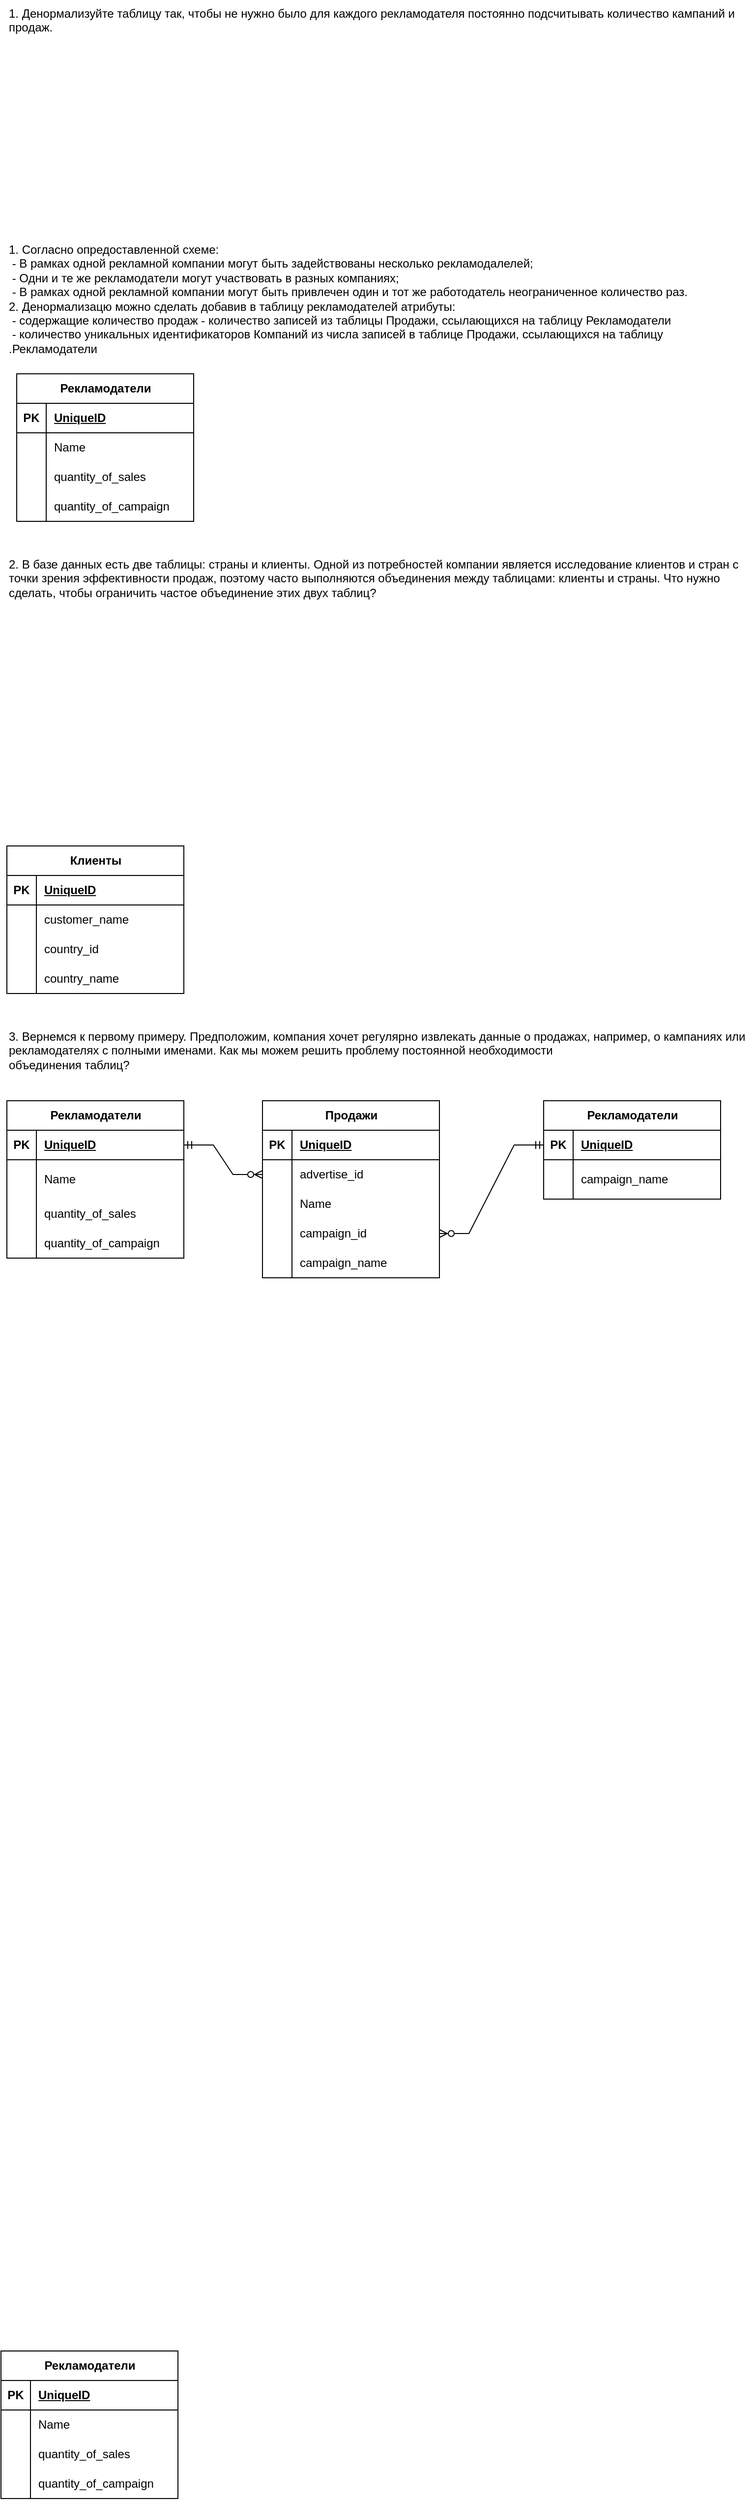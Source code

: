 <mxfile version="22.1.2" type="device">
  <diagram name="Page-1" id="IBVhz5NAAztP9uEUyxDr">
    <mxGraphModel dx="1036" dy="613" grid="1" gridSize="10" guides="1" tooltips="1" connect="1" arrows="1" fold="1" page="1" pageScale="1" pageWidth="827" pageHeight="1169" math="0" shadow="0">
      <root>
        <mxCell id="0" />
        <mxCell id="1" parent="0" />
        <mxCell id="XE4LvANrbud8pQ1CcPTx-1" value="" style="shape=image;verticalLabelPosition=bottom;labelBackgroundColor=default;verticalAlign=top;aspect=fixed;imageAspect=0;image=https://gbcdn.mrgcdn.ru/uploads/asset/5732995/attachment/f56bbfaf4494873810597eeeb5fbe258.jpeg;" vertex="1" parent="1">
          <mxGeometry x="40" y="680" width="546" height="192" as="geometry" />
        </mxCell>
        <mxCell id="XE4LvANrbud8pQ1CcPTx-2" value="" style="shape=image;verticalLabelPosition=bottom;labelBackgroundColor=default;verticalAlign=top;aspect=fixed;imageAspect=0;image=https://gbcdn.mrgcdn.ru/uploads/asset/5732991/attachment/9f01c529f0f11cb7a8f5499819c8b898.jpeg;" vertex="1" parent="1">
          <mxGeometry x="40" y="100" width="760" height="168" as="geometry" />
        </mxCell>
        <mxCell id="XE4LvANrbud8pQ1CcPTx-3" value="&lt;div&gt;1. Денормализуйте таблицу так, чтобы не нужно было для каждого рекламодателя постоянно подсчитывать количество кампаний и продаж.&lt;/div&gt;" style="text;html=1;strokeColor=none;fillColor=none;align=left;verticalAlign=top;whiteSpace=wrap;rounded=0;" vertex="1" parent="1">
          <mxGeometry x="40" y="40" width="760" height="50" as="geometry" />
        </mxCell>
        <mxCell id="XE4LvANrbud8pQ1CcPTx-4" value="&lt;div&gt;&lt;span style=&quot;background-color: initial;&quot;&gt;2. В базе данных есть две таблицы: страны и клиенты. Одной из потребностей компании является исследование клиентов и стран с точки зрения эффективности продаж, поэтому часто выполняются объединения между таблицами: клиенты и страны. Что нужно сделать, чтобы ограничить частое объединение этих двух таблиц?&lt;/span&gt;&lt;br&gt;&lt;/div&gt;&lt;div&gt;&lt;br&gt;&lt;/div&gt;" style="text;html=1;strokeColor=none;fillColor=none;align=left;verticalAlign=top;whiteSpace=wrap;rounded=0;" vertex="1" parent="1">
          <mxGeometry x="40" y="600" width="760" height="70" as="geometry" />
        </mxCell>
        <mxCell id="XE4LvANrbud8pQ1CcPTx-6" value="&lt;div&gt;&lt;span style=&quot;background-color: initial;&quot;&gt;3. Вернемся к первому примеру. Предположим, компания хочет регулярно извлекать данные о продажах, например, о кампаниях или рекламодателях с полными именами. Как мы можем решить проблему постоянной необходимости&lt;/span&gt;&lt;br&gt;&lt;/div&gt;&lt;div&gt;объединения таблиц?&lt;/div&gt;" style="text;html=1;strokeColor=none;fillColor=none;align=left;verticalAlign=top;whiteSpace=wrap;rounded=0;" vertex="1" parent="1">
          <mxGeometry x="40" y="1080" width="760" height="60" as="geometry" />
        </mxCell>
        <mxCell id="XE4LvANrbud8pQ1CcPTx-7" value="Рекламодатели" style="shape=table;startSize=30;container=1;collapsible=1;childLayout=tableLayout;fixedRows=1;rowLines=0;fontStyle=1;align=center;resizeLast=1;html=1;" vertex="1" parent="1">
          <mxGeometry x="50" y="420" width="180" height="150" as="geometry" />
        </mxCell>
        <mxCell id="XE4LvANrbud8pQ1CcPTx-8" value="" style="shape=tableRow;horizontal=0;startSize=0;swimlaneHead=0;swimlaneBody=0;fillColor=none;collapsible=0;dropTarget=0;points=[[0,0.5],[1,0.5]];portConstraint=eastwest;top=0;left=0;right=0;bottom=1;" vertex="1" parent="XE4LvANrbud8pQ1CcPTx-7">
          <mxGeometry y="30" width="180" height="30" as="geometry" />
        </mxCell>
        <mxCell id="XE4LvANrbud8pQ1CcPTx-9" value="PK" style="shape=partialRectangle;connectable=0;fillColor=none;top=0;left=0;bottom=0;right=0;fontStyle=1;overflow=hidden;whiteSpace=wrap;html=1;" vertex="1" parent="XE4LvANrbud8pQ1CcPTx-8">
          <mxGeometry width="30" height="30" as="geometry">
            <mxRectangle width="30" height="30" as="alternateBounds" />
          </mxGeometry>
        </mxCell>
        <mxCell id="XE4LvANrbud8pQ1CcPTx-10" value="UniqueID" style="shape=partialRectangle;connectable=0;fillColor=none;top=0;left=0;bottom=0;right=0;align=left;spacingLeft=6;fontStyle=5;overflow=hidden;whiteSpace=wrap;html=1;" vertex="1" parent="XE4LvANrbud8pQ1CcPTx-8">
          <mxGeometry x="30" width="150" height="30" as="geometry">
            <mxRectangle width="150" height="30" as="alternateBounds" />
          </mxGeometry>
        </mxCell>
        <mxCell id="XE4LvANrbud8pQ1CcPTx-11" value="" style="shape=tableRow;horizontal=0;startSize=0;swimlaneHead=0;swimlaneBody=0;fillColor=none;collapsible=0;dropTarget=0;points=[[0,0.5],[1,0.5]];portConstraint=eastwest;top=0;left=0;right=0;bottom=0;" vertex="1" parent="XE4LvANrbud8pQ1CcPTx-7">
          <mxGeometry y="60" width="180" height="30" as="geometry" />
        </mxCell>
        <mxCell id="XE4LvANrbud8pQ1CcPTx-12" value="" style="shape=partialRectangle;connectable=0;fillColor=none;top=0;left=0;bottom=0;right=0;editable=1;overflow=hidden;whiteSpace=wrap;html=1;" vertex="1" parent="XE4LvANrbud8pQ1CcPTx-11">
          <mxGeometry width="30" height="30" as="geometry">
            <mxRectangle width="30" height="30" as="alternateBounds" />
          </mxGeometry>
        </mxCell>
        <mxCell id="XE4LvANrbud8pQ1CcPTx-13" value="Name" style="shape=partialRectangle;connectable=0;fillColor=none;top=0;left=0;bottom=0;right=0;align=left;spacingLeft=6;overflow=hidden;whiteSpace=wrap;html=1;" vertex="1" parent="XE4LvANrbud8pQ1CcPTx-11">
          <mxGeometry x="30" width="150" height="30" as="geometry">
            <mxRectangle width="150" height="30" as="alternateBounds" />
          </mxGeometry>
        </mxCell>
        <mxCell id="XE4LvANrbud8pQ1CcPTx-14" value="" style="shape=tableRow;horizontal=0;startSize=0;swimlaneHead=0;swimlaneBody=0;fillColor=none;collapsible=0;dropTarget=0;points=[[0,0.5],[1,0.5]];portConstraint=eastwest;top=0;left=0;right=0;bottom=0;" vertex="1" parent="XE4LvANrbud8pQ1CcPTx-7">
          <mxGeometry y="90" width="180" height="30" as="geometry" />
        </mxCell>
        <mxCell id="XE4LvANrbud8pQ1CcPTx-15" value="" style="shape=partialRectangle;connectable=0;fillColor=none;top=0;left=0;bottom=0;right=0;editable=1;overflow=hidden;whiteSpace=wrap;html=1;" vertex="1" parent="XE4LvANrbud8pQ1CcPTx-14">
          <mxGeometry width="30" height="30" as="geometry">
            <mxRectangle width="30" height="30" as="alternateBounds" />
          </mxGeometry>
        </mxCell>
        <mxCell id="XE4LvANrbud8pQ1CcPTx-16" value="quantity_of_sales" style="shape=partialRectangle;connectable=0;fillColor=none;top=0;left=0;bottom=0;right=0;align=left;spacingLeft=6;overflow=hidden;whiteSpace=wrap;html=1;" vertex="1" parent="XE4LvANrbud8pQ1CcPTx-14">
          <mxGeometry x="30" width="150" height="30" as="geometry">
            <mxRectangle width="150" height="30" as="alternateBounds" />
          </mxGeometry>
        </mxCell>
        <mxCell id="XE4LvANrbud8pQ1CcPTx-17" value="" style="shape=tableRow;horizontal=0;startSize=0;swimlaneHead=0;swimlaneBody=0;fillColor=none;collapsible=0;dropTarget=0;points=[[0,0.5],[1,0.5]];portConstraint=eastwest;top=0;left=0;right=0;bottom=0;" vertex="1" parent="XE4LvANrbud8pQ1CcPTx-7">
          <mxGeometry y="120" width="180" height="30" as="geometry" />
        </mxCell>
        <mxCell id="XE4LvANrbud8pQ1CcPTx-18" value="" style="shape=partialRectangle;connectable=0;fillColor=none;top=0;left=0;bottom=0;right=0;editable=1;overflow=hidden;whiteSpace=wrap;html=1;" vertex="1" parent="XE4LvANrbud8pQ1CcPTx-17">
          <mxGeometry width="30" height="30" as="geometry">
            <mxRectangle width="30" height="30" as="alternateBounds" />
          </mxGeometry>
        </mxCell>
        <mxCell id="XE4LvANrbud8pQ1CcPTx-19" value="quantity_of_campaign" style="shape=partialRectangle;connectable=0;fillColor=none;top=0;left=0;bottom=0;right=0;align=left;spacingLeft=6;overflow=hidden;whiteSpace=wrap;html=1;" vertex="1" parent="XE4LvANrbud8pQ1CcPTx-17">
          <mxGeometry x="30" width="150" height="30" as="geometry">
            <mxRectangle width="150" height="30" as="alternateBounds" />
          </mxGeometry>
        </mxCell>
        <mxCell id="XE4LvANrbud8pQ1CcPTx-20" value="&lt;div&gt;1. Согласно опредоставленной схеме:&lt;/div&gt;&lt;div&gt;&amp;nbsp;- В рамках одной рекламной компании могут быть задействованы несколько рекламодалелей;&lt;/div&gt;&lt;div&gt;&amp;nbsp;- Одни и те же рекламодатели могут участвовать в разных компаниях;&lt;/div&gt;&lt;div&gt;&amp;nbsp;- В рамках одной рекламной компании могут быть привлечен один и тот же работодатель неограниченное количество раз.&lt;/div&gt;&lt;div&gt;2. Денормализацю можно сделать добавив в таблицу рекламодателей атрибуты:&lt;/div&gt;&lt;div&gt;&amp;nbsp;- содержащие количество продаж - количество записей из таблицы Продажи, ссылающихся на таблицу Рекламодатели&lt;/div&gt;&lt;div&gt;&amp;nbsp;- количество уникальных идентификаторов Компаний из числа записей в таблице Продажи, ссылающихся на таблицу .Рекламодатели&lt;/div&gt;" style="text;html=1;strokeColor=none;fillColor=none;align=left;verticalAlign=top;whiteSpace=wrap;rounded=0;" vertex="1" parent="1">
          <mxGeometry x="40" y="280" width="760" height="130" as="geometry" />
        </mxCell>
        <mxCell id="XE4LvANrbud8pQ1CcPTx-22" value="Клиенты" style="shape=table;startSize=30;container=1;collapsible=1;childLayout=tableLayout;fixedRows=1;rowLines=0;fontStyle=1;align=center;resizeLast=1;html=1;" vertex="1" parent="1">
          <mxGeometry x="40" y="900" width="180" height="150" as="geometry" />
        </mxCell>
        <mxCell id="XE4LvANrbud8pQ1CcPTx-23" value="" style="shape=tableRow;horizontal=0;startSize=0;swimlaneHead=0;swimlaneBody=0;fillColor=none;collapsible=0;dropTarget=0;points=[[0,0.5],[1,0.5]];portConstraint=eastwest;top=0;left=0;right=0;bottom=1;" vertex="1" parent="XE4LvANrbud8pQ1CcPTx-22">
          <mxGeometry y="30" width="180" height="30" as="geometry" />
        </mxCell>
        <mxCell id="XE4LvANrbud8pQ1CcPTx-24" value="PK" style="shape=partialRectangle;connectable=0;fillColor=none;top=0;left=0;bottom=0;right=0;fontStyle=1;overflow=hidden;whiteSpace=wrap;html=1;" vertex="1" parent="XE4LvANrbud8pQ1CcPTx-23">
          <mxGeometry width="30" height="30" as="geometry">
            <mxRectangle width="30" height="30" as="alternateBounds" />
          </mxGeometry>
        </mxCell>
        <mxCell id="XE4LvANrbud8pQ1CcPTx-25" value="UniqueID" style="shape=partialRectangle;connectable=0;fillColor=none;top=0;left=0;bottom=0;right=0;align=left;spacingLeft=6;fontStyle=5;overflow=hidden;whiteSpace=wrap;html=1;" vertex="1" parent="XE4LvANrbud8pQ1CcPTx-23">
          <mxGeometry x="30" width="150" height="30" as="geometry">
            <mxRectangle width="150" height="30" as="alternateBounds" />
          </mxGeometry>
        </mxCell>
        <mxCell id="XE4LvANrbud8pQ1CcPTx-26" value="" style="shape=tableRow;horizontal=0;startSize=0;swimlaneHead=0;swimlaneBody=0;fillColor=none;collapsible=0;dropTarget=0;points=[[0,0.5],[1,0.5]];portConstraint=eastwest;top=0;left=0;right=0;bottom=0;" vertex="1" parent="XE4LvANrbud8pQ1CcPTx-22">
          <mxGeometry y="60" width="180" height="30" as="geometry" />
        </mxCell>
        <mxCell id="XE4LvANrbud8pQ1CcPTx-27" value="" style="shape=partialRectangle;connectable=0;fillColor=none;top=0;left=0;bottom=0;right=0;editable=1;overflow=hidden;whiteSpace=wrap;html=1;" vertex="1" parent="XE4LvANrbud8pQ1CcPTx-26">
          <mxGeometry width="30" height="30" as="geometry">
            <mxRectangle width="30" height="30" as="alternateBounds" />
          </mxGeometry>
        </mxCell>
        <mxCell id="XE4LvANrbud8pQ1CcPTx-28" value="customer_name" style="shape=partialRectangle;connectable=0;fillColor=none;top=0;left=0;bottom=0;right=0;align=left;spacingLeft=6;overflow=hidden;whiteSpace=wrap;html=1;" vertex="1" parent="XE4LvANrbud8pQ1CcPTx-26">
          <mxGeometry x="30" width="150" height="30" as="geometry">
            <mxRectangle width="150" height="30" as="alternateBounds" />
          </mxGeometry>
        </mxCell>
        <mxCell id="XE4LvANrbud8pQ1CcPTx-29" value="" style="shape=tableRow;horizontal=0;startSize=0;swimlaneHead=0;swimlaneBody=0;fillColor=none;collapsible=0;dropTarget=0;points=[[0,0.5],[1,0.5]];portConstraint=eastwest;top=0;left=0;right=0;bottom=0;" vertex="1" parent="XE4LvANrbud8pQ1CcPTx-22">
          <mxGeometry y="90" width="180" height="30" as="geometry" />
        </mxCell>
        <mxCell id="XE4LvANrbud8pQ1CcPTx-30" value="" style="shape=partialRectangle;connectable=0;fillColor=none;top=0;left=0;bottom=0;right=0;editable=1;overflow=hidden;whiteSpace=wrap;html=1;" vertex="1" parent="XE4LvANrbud8pQ1CcPTx-29">
          <mxGeometry width="30" height="30" as="geometry">
            <mxRectangle width="30" height="30" as="alternateBounds" />
          </mxGeometry>
        </mxCell>
        <mxCell id="XE4LvANrbud8pQ1CcPTx-31" value="country_id" style="shape=partialRectangle;connectable=0;fillColor=none;top=0;left=0;bottom=0;right=0;align=left;spacingLeft=6;overflow=hidden;whiteSpace=wrap;html=1;" vertex="1" parent="XE4LvANrbud8pQ1CcPTx-29">
          <mxGeometry x="30" width="150" height="30" as="geometry">
            <mxRectangle width="150" height="30" as="alternateBounds" />
          </mxGeometry>
        </mxCell>
        <mxCell id="XE4LvANrbud8pQ1CcPTx-32" value="" style="shape=tableRow;horizontal=0;startSize=0;swimlaneHead=0;swimlaneBody=0;fillColor=none;collapsible=0;dropTarget=0;points=[[0,0.5],[1,0.5]];portConstraint=eastwest;top=0;left=0;right=0;bottom=0;" vertex="1" parent="XE4LvANrbud8pQ1CcPTx-22">
          <mxGeometry y="120" width="180" height="30" as="geometry" />
        </mxCell>
        <mxCell id="XE4LvANrbud8pQ1CcPTx-33" value="" style="shape=partialRectangle;connectable=0;fillColor=none;top=0;left=0;bottom=0;right=0;editable=1;overflow=hidden;whiteSpace=wrap;html=1;" vertex="1" parent="XE4LvANrbud8pQ1CcPTx-32">
          <mxGeometry width="30" height="30" as="geometry">
            <mxRectangle width="30" height="30" as="alternateBounds" />
          </mxGeometry>
        </mxCell>
        <mxCell id="XE4LvANrbud8pQ1CcPTx-34" value="country_name" style="shape=partialRectangle;connectable=0;fillColor=none;top=0;left=0;bottom=0;right=0;align=left;spacingLeft=6;overflow=hidden;whiteSpace=wrap;html=1;" vertex="1" parent="XE4LvANrbud8pQ1CcPTx-32">
          <mxGeometry x="30" width="150" height="30" as="geometry">
            <mxRectangle width="150" height="30" as="alternateBounds" />
          </mxGeometry>
        </mxCell>
        <mxCell id="XE4LvANrbud8pQ1CcPTx-35" value="Рекламодатели" style="shape=table;startSize=30;container=1;collapsible=1;childLayout=tableLayout;fixedRows=1;rowLines=0;fontStyle=1;align=center;resizeLast=1;html=1;" vertex="1" parent="1">
          <mxGeometry x="40" y="1159" width="180" height="160" as="geometry" />
        </mxCell>
        <mxCell id="XE4LvANrbud8pQ1CcPTx-36" value="" style="shape=tableRow;horizontal=0;startSize=0;swimlaneHead=0;swimlaneBody=0;fillColor=none;collapsible=0;dropTarget=0;points=[[0,0.5],[1,0.5]];portConstraint=eastwest;top=0;left=0;right=0;bottom=1;" vertex="1" parent="XE4LvANrbud8pQ1CcPTx-35">
          <mxGeometry y="30" width="180" height="30" as="geometry" />
        </mxCell>
        <mxCell id="XE4LvANrbud8pQ1CcPTx-37" value="PK" style="shape=partialRectangle;connectable=0;fillColor=none;top=0;left=0;bottom=0;right=0;fontStyle=1;overflow=hidden;whiteSpace=wrap;html=1;" vertex="1" parent="XE4LvANrbud8pQ1CcPTx-36">
          <mxGeometry width="30" height="30" as="geometry">
            <mxRectangle width="30" height="30" as="alternateBounds" />
          </mxGeometry>
        </mxCell>
        <mxCell id="XE4LvANrbud8pQ1CcPTx-38" value="UniqueID" style="shape=partialRectangle;connectable=0;fillColor=none;top=0;left=0;bottom=0;right=0;align=left;spacingLeft=6;fontStyle=5;overflow=hidden;whiteSpace=wrap;html=1;" vertex="1" parent="XE4LvANrbud8pQ1CcPTx-36">
          <mxGeometry x="30" width="150" height="30" as="geometry">
            <mxRectangle width="150" height="30" as="alternateBounds" />
          </mxGeometry>
        </mxCell>
        <mxCell id="XE4LvANrbud8pQ1CcPTx-39" value="" style="shape=tableRow;horizontal=0;startSize=0;swimlaneHead=0;swimlaneBody=0;fillColor=none;collapsible=0;dropTarget=0;points=[[0,0.5],[1,0.5]];portConstraint=eastwest;top=0;left=0;right=0;bottom=0;" vertex="1" parent="XE4LvANrbud8pQ1CcPTx-35">
          <mxGeometry y="60" width="180" height="40" as="geometry" />
        </mxCell>
        <mxCell id="XE4LvANrbud8pQ1CcPTx-40" value="" style="shape=partialRectangle;connectable=0;fillColor=none;top=0;left=0;bottom=0;right=0;editable=1;overflow=hidden;whiteSpace=wrap;html=1;" vertex="1" parent="XE4LvANrbud8pQ1CcPTx-39">
          <mxGeometry width="30" height="40" as="geometry">
            <mxRectangle width="30" height="40" as="alternateBounds" />
          </mxGeometry>
        </mxCell>
        <mxCell id="XE4LvANrbud8pQ1CcPTx-41" value="Name" style="shape=partialRectangle;connectable=0;fillColor=none;top=0;left=0;bottom=0;right=0;align=left;spacingLeft=6;overflow=hidden;whiteSpace=wrap;html=1;" vertex="1" parent="XE4LvANrbud8pQ1CcPTx-39">
          <mxGeometry x="30" width="150" height="40" as="geometry">
            <mxRectangle width="150" height="40" as="alternateBounds" />
          </mxGeometry>
        </mxCell>
        <mxCell id="XE4LvANrbud8pQ1CcPTx-42" value="" style="shape=tableRow;horizontal=0;startSize=0;swimlaneHead=0;swimlaneBody=0;fillColor=none;collapsible=0;dropTarget=0;points=[[0,0.5],[1,0.5]];portConstraint=eastwest;top=0;left=0;right=0;bottom=0;" vertex="1" parent="XE4LvANrbud8pQ1CcPTx-35">
          <mxGeometry y="100" width="180" height="30" as="geometry" />
        </mxCell>
        <mxCell id="XE4LvANrbud8pQ1CcPTx-43" value="" style="shape=partialRectangle;connectable=0;fillColor=none;top=0;left=0;bottom=0;right=0;editable=1;overflow=hidden;whiteSpace=wrap;html=1;" vertex="1" parent="XE4LvANrbud8pQ1CcPTx-42">
          <mxGeometry width="30" height="30" as="geometry">
            <mxRectangle width="30" height="30" as="alternateBounds" />
          </mxGeometry>
        </mxCell>
        <mxCell id="XE4LvANrbud8pQ1CcPTx-44" value="quantity_of_sales" style="shape=partialRectangle;connectable=0;fillColor=none;top=0;left=0;bottom=0;right=0;align=left;spacingLeft=6;overflow=hidden;whiteSpace=wrap;html=1;" vertex="1" parent="XE4LvANrbud8pQ1CcPTx-42">
          <mxGeometry x="30" width="150" height="30" as="geometry">
            <mxRectangle width="150" height="30" as="alternateBounds" />
          </mxGeometry>
        </mxCell>
        <mxCell id="XE4LvANrbud8pQ1CcPTx-45" value="" style="shape=tableRow;horizontal=0;startSize=0;swimlaneHead=0;swimlaneBody=0;fillColor=none;collapsible=0;dropTarget=0;points=[[0,0.5],[1,0.5]];portConstraint=eastwest;top=0;left=0;right=0;bottom=0;" vertex="1" parent="XE4LvANrbud8pQ1CcPTx-35">
          <mxGeometry y="130" width="180" height="30" as="geometry" />
        </mxCell>
        <mxCell id="XE4LvANrbud8pQ1CcPTx-46" value="" style="shape=partialRectangle;connectable=0;fillColor=none;top=0;left=0;bottom=0;right=0;editable=1;overflow=hidden;whiteSpace=wrap;html=1;" vertex="1" parent="XE4LvANrbud8pQ1CcPTx-45">
          <mxGeometry width="30" height="30" as="geometry">
            <mxRectangle width="30" height="30" as="alternateBounds" />
          </mxGeometry>
        </mxCell>
        <mxCell id="XE4LvANrbud8pQ1CcPTx-47" value="quantity_of_campaign" style="shape=partialRectangle;connectable=0;fillColor=none;top=0;left=0;bottom=0;right=0;align=left;spacingLeft=6;overflow=hidden;whiteSpace=wrap;html=1;" vertex="1" parent="XE4LvANrbud8pQ1CcPTx-45">
          <mxGeometry x="30" width="150" height="30" as="geometry">
            <mxRectangle width="150" height="30" as="alternateBounds" />
          </mxGeometry>
        </mxCell>
        <mxCell id="XE4LvANrbud8pQ1CcPTx-48" value="Рекламодатели" style="shape=table;startSize=30;container=1;collapsible=1;childLayout=tableLayout;fixedRows=1;rowLines=0;fontStyle=1;align=center;resizeLast=1;html=1;" vertex="1" parent="1">
          <mxGeometry x="34" y="2430" width="180" height="150" as="geometry" />
        </mxCell>
        <mxCell id="XE4LvANrbud8pQ1CcPTx-49" value="" style="shape=tableRow;horizontal=0;startSize=0;swimlaneHead=0;swimlaneBody=0;fillColor=none;collapsible=0;dropTarget=0;points=[[0,0.5],[1,0.5]];portConstraint=eastwest;top=0;left=0;right=0;bottom=1;" vertex="1" parent="XE4LvANrbud8pQ1CcPTx-48">
          <mxGeometry y="30" width="180" height="30" as="geometry" />
        </mxCell>
        <mxCell id="XE4LvANrbud8pQ1CcPTx-50" value="PK" style="shape=partialRectangle;connectable=0;fillColor=none;top=0;left=0;bottom=0;right=0;fontStyle=1;overflow=hidden;whiteSpace=wrap;html=1;" vertex="1" parent="XE4LvANrbud8pQ1CcPTx-49">
          <mxGeometry width="30" height="30" as="geometry">
            <mxRectangle width="30" height="30" as="alternateBounds" />
          </mxGeometry>
        </mxCell>
        <mxCell id="XE4LvANrbud8pQ1CcPTx-51" value="UniqueID" style="shape=partialRectangle;connectable=0;fillColor=none;top=0;left=0;bottom=0;right=0;align=left;spacingLeft=6;fontStyle=5;overflow=hidden;whiteSpace=wrap;html=1;" vertex="1" parent="XE4LvANrbud8pQ1CcPTx-49">
          <mxGeometry x="30" width="150" height="30" as="geometry">
            <mxRectangle width="150" height="30" as="alternateBounds" />
          </mxGeometry>
        </mxCell>
        <mxCell id="XE4LvANrbud8pQ1CcPTx-52" value="" style="shape=tableRow;horizontal=0;startSize=0;swimlaneHead=0;swimlaneBody=0;fillColor=none;collapsible=0;dropTarget=0;points=[[0,0.5],[1,0.5]];portConstraint=eastwest;top=0;left=0;right=0;bottom=0;" vertex="1" parent="XE4LvANrbud8pQ1CcPTx-48">
          <mxGeometry y="60" width="180" height="30" as="geometry" />
        </mxCell>
        <mxCell id="XE4LvANrbud8pQ1CcPTx-53" value="" style="shape=partialRectangle;connectable=0;fillColor=none;top=0;left=0;bottom=0;right=0;editable=1;overflow=hidden;whiteSpace=wrap;html=1;" vertex="1" parent="XE4LvANrbud8pQ1CcPTx-52">
          <mxGeometry width="30" height="30" as="geometry">
            <mxRectangle width="30" height="30" as="alternateBounds" />
          </mxGeometry>
        </mxCell>
        <mxCell id="XE4LvANrbud8pQ1CcPTx-54" value="Name" style="shape=partialRectangle;connectable=0;fillColor=none;top=0;left=0;bottom=0;right=0;align=left;spacingLeft=6;overflow=hidden;whiteSpace=wrap;html=1;" vertex="1" parent="XE4LvANrbud8pQ1CcPTx-52">
          <mxGeometry x="30" width="150" height="30" as="geometry">
            <mxRectangle width="150" height="30" as="alternateBounds" />
          </mxGeometry>
        </mxCell>
        <mxCell id="XE4LvANrbud8pQ1CcPTx-55" value="" style="shape=tableRow;horizontal=0;startSize=0;swimlaneHead=0;swimlaneBody=0;fillColor=none;collapsible=0;dropTarget=0;points=[[0,0.5],[1,0.5]];portConstraint=eastwest;top=0;left=0;right=0;bottom=0;" vertex="1" parent="XE4LvANrbud8pQ1CcPTx-48">
          <mxGeometry y="90" width="180" height="30" as="geometry" />
        </mxCell>
        <mxCell id="XE4LvANrbud8pQ1CcPTx-56" value="" style="shape=partialRectangle;connectable=0;fillColor=none;top=0;left=0;bottom=0;right=0;editable=1;overflow=hidden;whiteSpace=wrap;html=1;" vertex="1" parent="XE4LvANrbud8pQ1CcPTx-55">
          <mxGeometry width="30" height="30" as="geometry">
            <mxRectangle width="30" height="30" as="alternateBounds" />
          </mxGeometry>
        </mxCell>
        <mxCell id="XE4LvANrbud8pQ1CcPTx-57" value="quantity_of_sales" style="shape=partialRectangle;connectable=0;fillColor=none;top=0;left=0;bottom=0;right=0;align=left;spacingLeft=6;overflow=hidden;whiteSpace=wrap;html=1;" vertex="1" parent="XE4LvANrbud8pQ1CcPTx-55">
          <mxGeometry x="30" width="150" height="30" as="geometry">
            <mxRectangle width="150" height="30" as="alternateBounds" />
          </mxGeometry>
        </mxCell>
        <mxCell id="XE4LvANrbud8pQ1CcPTx-58" value="" style="shape=tableRow;horizontal=0;startSize=0;swimlaneHead=0;swimlaneBody=0;fillColor=none;collapsible=0;dropTarget=0;points=[[0,0.5],[1,0.5]];portConstraint=eastwest;top=0;left=0;right=0;bottom=0;" vertex="1" parent="XE4LvANrbud8pQ1CcPTx-48">
          <mxGeometry y="120" width="180" height="30" as="geometry" />
        </mxCell>
        <mxCell id="XE4LvANrbud8pQ1CcPTx-59" value="" style="shape=partialRectangle;connectable=0;fillColor=none;top=0;left=0;bottom=0;right=0;editable=1;overflow=hidden;whiteSpace=wrap;html=1;" vertex="1" parent="XE4LvANrbud8pQ1CcPTx-58">
          <mxGeometry width="30" height="30" as="geometry">
            <mxRectangle width="30" height="30" as="alternateBounds" />
          </mxGeometry>
        </mxCell>
        <mxCell id="XE4LvANrbud8pQ1CcPTx-60" value="quantity_of_campaign" style="shape=partialRectangle;connectable=0;fillColor=none;top=0;left=0;bottom=0;right=0;align=left;spacingLeft=6;overflow=hidden;whiteSpace=wrap;html=1;" vertex="1" parent="XE4LvANrbud8pQ1CcPTx-58">
          <mxGeometry x="30" width="150" height="30" as="geometry">
            <mxRectangle width="150" height="30" as="alternateBounds" />
          </mxGeometry>
        </mxCell>
        <mxCell id="XE4LvANrbud8pQ1CcPTx-61" value="" style="shape=image;verticalLabelPosition=bottom;labelBackgroundColor=default;verticalAlign=top;aspect=fixed;imageAspect=0;image=https://gbcdn.mrgcdn.ru/uploads/asset/5732991/attachment/9f01c529f0f11cb7a8f5499819c8b898.jpeg;" vertex="1" parent="1">
          <mxGeometry x="40" y="1360" width="760" height="168" as="geometry" />
        </mxCell>
        <mxCell id="XE4LvANrbud8pQ1CcPTx-112" value="Продажи" style="shape=table;startSize=30;container=1;collapsible=1;childLayout=tableLayout;fixedRows=1;rowLines=0;fontStyle=1;align=center;resizeLast=1;html=1;" vertex="1" parent="1">
          <mxGeometry x="300" y="1159" width="180" height="180" as="geometry" />
        </mxCell>
        <mxCell id="XE4LvANrbud8pQ1CcPTx-113" value="" style="shape=tableRow;horizontal=0;startSize=0;swimlaneHead=0;swimlaneBody=0;fillColor=none;collapsible=0;dropTarget=0;points=[[0,0.5],[1,0.5]];portConstraint=eastwest;top=0;left=0;right=0;bottom=1;" vertex="1" parent="XE4LvANrbud8pQ1CcPTx-112">
          <mxGeometry y="30" width="180" height="30" as="geometry" />
        </mxCell>
        <mxCell id="XE4LvANrbud8pQ1CcPTx-114" value="PK" style="shape=partialRectangle;connectable=0;fillColor=none;top=0;left=0;bottom=0;right=0;fontStyle=1;overflow=hidden;whiteSpace=wrap;html=1;" vertex="1" parent="XE4LvANrbud8pQ1CcPTx-113">
          <mxGeometry width="30" height="30" as="geometry">
            <mxRectangle width="30" height="30" as="alternateBounds" />
          </mxGeometry>
        </mxCell>
        <mxCell id="XE4LvANrbud8pQ1CcPTx-115" value="UniqueID" style="shape=partialRectangle;connectable=0;fillColor=none;top=0;left=0;bottom=0;right=0;align=left;spacingLeft=6;fontStyle=5;overflow=hidden;whiteSpace=wrap;html=1;" vertex="1" parent="XE4LvANrbud8pQ1CcPTx-113">
          <mxGeometry x="30" width="150" height="30" as="geometry">
            <mxRectangle width="150" height="30" as="alternateBounds" />
          </mxGeometry>
        </mxCell>
        <mxCell id="XE4LvANrbud8pQ1CcPTx-116" value="" style="shape=tableRow;horizontal=0;startSize=0;swimlaneHead=0;swimlaneBody=0;fillColor=none;collapsible=0;dropTarget=0;points=[[0,0.5],[1,0.5]];portConstraint=eastwest;top=0;left=0;right=0;bottom=0;" vertex="1" parent="XE4LvANrbud8pQ1CcPTx-112">
          <mxGeometry y="60" width="180" height="30" as="geometry" />
        </mxCell>
        <mxCell id="XE4LvANrbud8pQ1CcPTx-117" value="" style="shape=partialRectangle;connectable=0;fillColor=none;top=0;left=0;bottom=0;right=0;editable=1;overflow=hidden;whiteSpace=wrap;html=1;" vertex="1" parent="XE4LvANrbud8pQ1CcPTx-116">
          <mxGeometry width="30" height="30" as="geometry">
            <mxRectangle width="30" height="30" as="alternateBounds" />
          </mxGeometry>
        </mxCell>
        <mxCell id="XE4LvANrbud8pQ1CcPTx-118" value="advertise_id" style="shape=partialRectangle;connectable=0;fillColor=none;top=0;left=0;bottom=0;right=0;align=left;spacingLeft=6;overflow=hidden;whiteSpace=wrap;html=1;" vertex="1" parent="XE4LvANrbud8pQ1CcPTx-116">
          <mxGeometry x="30" width="150" height="30" as="geometry">
            <mxRectangle width="150" height="30" as="alternateBounds" />
          </mxGeometry>
        </mxCell>
        <mxCell id="XE4LvANrbud8pQ1CcPTx-119" value="" style="shape=tableRow;horizontal=0;startSize=0;swimlaneHead=0;swimlaneBody=0;fillColor=none;collapsible=0;dropTarget=0;points=[[0,0.5],[1,0.5]];portConstraint=eastwest;top=0;left=0;right=0;bottom=0;" vertex="1" parent="XE4LvANrbud8pQ1CcPTx-112">
          <mxGeometry y="90" width="180" height="30" as="geometry" />
        </mxCell>
        <mxCell id="XE4LvANrbud8pQ1CcPTx-120" value="" style="shape=partialRectangle;connectable=0;fillColor=none;top=0;left=0;bottom=0;right=0;editable=1;overflow=hidden;whiteSpace=wrap;html=1;" vertex="1" parent="XE4LvANrbud8pQ1CcPTx-119">
          <mxGeometry width="30" height="30" as="geometry">
            <mxRectangle width="30" height="30" as="alternateBounds" />
          </mxGeometry>
        </mxCell>
        <mxCell id="XE4LvANrbud8pQ1CcPTx-121" value="Name" style="shape=partialRectangle;connectable=0;fillColor=none;top=0;left=0;bottom=0;right=0;align=left;spacingLeft=6;overflow=hidden;whiteSpace=wrap;html=1;" vertex="1" parent="XE4LvANrbud8pQ1CcPTx-119">
          <mxGeometry x="30" width="150" height="30" as="geometry">
            <mxRectangle width="150" height="30" as="alternateBounds" />
          </mxGeometry>
        </mxCell>
        <mxCell id="XE4LvANrbud8pQ1CcPTx-122" value="" style="shape=tableRow;horizontal=0;startSize=0;swimlaneHead=0;swimlaneBody=0;fillColor=none;collapsible=0;dropTarget=0;points=[[0,0.5],[1,0.5]];portConstraint=eastwest;top=0;left=0;right=0;bottom=0;" vertex="1" parent="XE4LvANrbud8pQ1CcPTx-112">
          <mxGeometry y="120" width="180" height="30" as="geometry" />
        </mxCell>
        <mxCell id="XE4LvANrbud8pQ1CcPTx-123" value="" style="shape=partialRectangle;connectable=0;fillColor=none;top=0;left=0;bottom=0;right=0;editable=1;overflow=hidden;whiteSpace=wrap;html=1;" vertex="1" parent="XE4LvANrbud8pQ1CcPTx-122">
          <mxGeometry width="30" height="30" as="geometry">
            <mxRectangle width="30" height="30" as="alternateBounds" />
          </mxGeometry>
        </mxCell>
        <mxCell id="XE4LvANrbud8pQ1CcPTx-124" value="campaign_id" style="shape=partialRectangle;connectable=0;fillColor=none;top=0;left=0;bottom=0;right=0;align=left;spacingLeft=6;overflow=hidden;whiteSpace=wrap;html=1;" vertex="1" parent="XE4LvANrbud8pQ1CcPTx-122">
          <mxGeometry x="30" width="150" height="30" as="geometry">
            <mxRectangle width="150" height="30" as="alternateBounds" />
          </mxGeometry>
        </mxCell>
        <mxCell id="XE4LvANrbud8pQ1CcPTx-125" value="" style="shape=tableRow;horizontal=0;startSize=0;swimlaneHead=0;swimlaneBody=0;fillColor=none;collapsible=0;dropTarget=0;points=[[0,0.5],[1,0.5]];portConstraint=eastwest;top=0;left=0;right=0;bottom=0;" vertex="1" parent="XE4LvANrbud8pQ1CcPTx-112">
          <mxGeometry y="150" width="180" height="30" as="geometry" />
        </mxCell>
        <mxCell id="XE4LvANrbud8pQ1CcPTx-126" value="" style="shape=partialRectangle;connectable=0;fillColor=none;top=0;left=0;bottom=0;right=0;editable=1;overflow=hidden;whiteSpace=wrap;html=1;" vertex="1" parent="XE4LvANrbud8pQ1CcPTx-125">
          <mxGeometry width="30" height="30" as="geometry">
            <mxRectangle width="30" height="30" as="alternateBounds" />
          </mxGeometry>
        </mxCell>
        <mxCell id="XE4LvANrbud8pQ1CcPTx-127" value="campaign_name" style="shape=partialRectangle;connectable=0;fillColor=none;top=0;left=0;bottom=0;right=0;align=left;spacingLeft=6;overflow=hidden;whiteSpace=wrap;html=1;" vertex="1" parent="XE4LvANrbud8pQ1CcPTx-125">
          <mxGeometry x="30" width="150" height="30" as="geometry">
            <mxRectangle width="150" height="30" as="alternateBounds" />
          </mxGeometry>
        </mxCell>
        <mxCell id="XE4LvANrbud8pQ1CcPTx-131" value="Рекламодатели" style="shape=table;startSize=30;container=1;collapsible=1;childLayout=tableLayout;fixedRows=1;rowLines=0;fontStyle=1;align=center;resizeLast=1;html=1;" vertex="1" parent="1">
          <mxGeometry x="586" y="1159" width="180" height="100" as="geometry" />
        </mxCell>
        <mxCell id="XE4LvANrbud8pQ1CcPTx-132" value="" style="shape=tableRow;horizontal=0;startSize=0;swimlaneHead=0;swimlaneBody=0;fillColor=none;collapsible=0;dropTarget=0;points=[[0,0.5],[1,0.5]];portConstraint=eastwest;top=0;left=0;right=0;bottom=1;" vertex="1" parent="XE4LvANrbud8pQ1CcPTx-131">
          <mxGeometry y="30" width="180" height="30" as="geometry" />
        </mxCell>
        <mxCell id="XE4LvANrbud8pQ1CcPTx-133" value="PK" style="shape=partialRectangle;connectable=0;fillColor=none;top=0;left=0;bottom=0;right=0;fontStyle=1;overflow=hidden;whiteSpace=wrap;html=1;" vertex="1" parent="XE4LvANrbud8pQ1CcPTx-132">
          <mxGeometry width="30" height="30" as="geometry">
            <mxRectangle width="30" height="30" as="alternateBounds" />
          </mxGeometry>
        </mxCell>
        <mxCell id="XE4LvANrbud8pQ1CcPTx-134" value="UniqueID" style="shape=partialRectangle;connectable=0;fillColor=none;top=0;left=0;bottom=0;right=0;align=left;spacingLeft=6;fontStyle=5;overflow=hidden;whiteSpace=wrap;html=1;" vertex="1" parent="XE4LvANrbud8pQ1CcPTx-132">
          <mxGeometry x="30" width="150" height="30" as="geometry">
            <mxRectangle width="150" height="30" as="alternateBounds" />
          </mxGeometry>
        </mxCell>
        <mxCell id="XE4LvANrbud8pQ1CcPTx-135" value="" style="shape=tableRow;horizontal=0;startSize=0;swimlaneHead=0;swimlaneBody=0;fillColor=none;collapsible=0;dropTarget=0;points=[[0,0.5],[1,0.5]];portConstraint=eastwest;top=0;left=0;right=0;bottom=0;" vertex="1" parent="XE4LvANrbud8pQ1CcPTx-131">
          <mxGeometry y="60" width="180" height="40" as="geometry" />
        </mxCell>
        <mxCell id="XE4LvANrbud8pQ1CcPTx-136" value="" style="shape=partialRectangle;connectable=0;fillColor=none;top=0;left=0;bottom=0;right=0;editable=1;overflow=hidden;whiteSpace=wrap;html=1;" vertex="1" parent="XE4LvANrbud8pQ1CcPTx-135">
          <mxGeometry width="30" height="40" as="geometry">
            <mxRectangle width="30" height="40" as="alternateBounds" />
          </mxGeometry>
        </mxCell>
        <mxCell id="XE4LvANrbud8pQ1CcPTx-137" value="campaign_name" style="shape=partialRectangle;connectable=0;fillColor=none;top=0;left=0;bottom=0;right=0;align=left;spacingLeft=6;overflow=hidden;whiteSpace=wrap;html=1;" vertex="1" parent="XE4LvANrbud8pQ1CcPTx-135">
          <mxGeometry x="30" width="150" height="40" as="geometry">
            <mxRectangle width="150" height="40" as="alternateBounds" />
          </mxGeometry>
        </mxCell>
        <mxCell id="XE4LvANrbud8pQ1CcPTx-145" value="" style="edgeStyle=entityRelationEdgeStyle;fontSize=12;html=1;endArrow=ERzeroToMany;startArrow=ERmandOne;rounded=0;" edge="1" parent="1" source="XE4LvANrbud8pQ1CcPTx-36" target="XE4LvANrbud8pQ1CcPTx-116">
          <mxGeometry width="100" height="100" relative="1" as="geometry">
            <mxPoint x="360" y="1280" as="sourcePoint" />
            <mxPoint x="460" y="1180" as="targetPoint" />
          </mxGeometry>
        </mxCell>
        <mxCell id="XE4LvANrbud8pQ1CcPTx-146" value="" style="edgeStyle=entityRelationEdgeStyle;fontSize=12;html=1;endArrow=ERzeroToMany;startArrow=ERmandOne;rounded=0;entryX=1;entryY=0.5;entryDx=0;entryDy=0;" edge="1" parent="1" source="XE4LvANrbud8pQ1CcPTx-132" target="XE4LvANrbud8pQ1CcPTx-122">
          <mxGeometry width="100" height="100" relative="1" as="geometry">
            <mxPoint x="230" y="1214" as="sourcePoint" />
            <mxPoint x="640" y="1320" as="targetPoint" />
          </mxGeometry>
        </mxCell>
      </root>
    </mxGraphModel>
  </diagram>
</mxfile>
